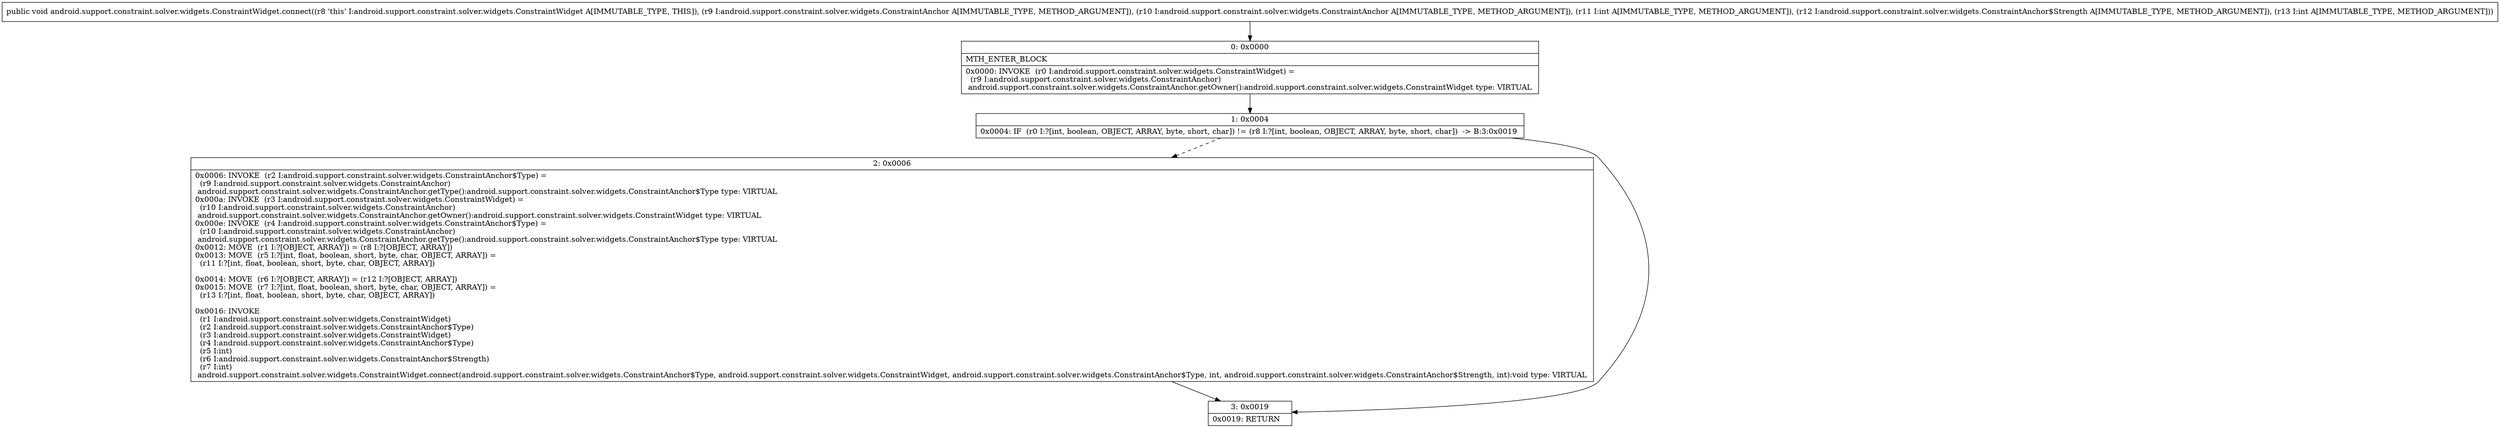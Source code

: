 digraph "CFG forandroid.support.constraint.solver.widgets.ConstraintWidget.connect(Landroid\/support\/constraint\/solver\/widgets\/ConstraintAnchor;Landroid\/support\/constraint\/solver\/widgets\/ConstraintAnchor;ILandroid\/support\/constraint\/solver\/widgets\/ConstraintAnchor$Strength;I)V" {
Node_0 [shape=record,label="{0\:\ 0x0000|MTH_ENTER_BLOCK\l|0x0000: INVOKE  (r0 I:android.support.constraint.solver.widgets.ConstraintWidget) = \l  (r9 I:android.support.constraint.solver.widgets.ConstraintAnchor)\l android.support.constraint.solver.widgets.ConstraintAnchor.getOwner():android.support.constraint.solver.widgets.ConstraintWidget type: VIRTUAL \l}"];
Node_1 [shape=record,label="{1\:\ 0x0004|0x0004: IF  (r0 I:?[int, boolean, OBJECT, ARRAY, byte, short, char]) != (r8 I:?[int, boolean, OBJECT, ARRAY, byte, short, char])  \-\> B:3:0x0019 \l}"];
Node_2 [shape=record,label="{2\:\ 0x0006|0x0006: INVOKE  (r2 I:android.support.constraint.solver.widgets.ConstraintAnchor$Type) = \l  (r9 I:android.support.constraint.solver.widgets.ConstraintAnchor)\l android.support.constraint.solver.widgets.ConstraintAnchor.getType():android.support.constraint.solver.widgets.ConstraintAnchor$Type type: VIRTUAL \l0x000a: INVOKE  (r3 I:android.support.constraint.solver.widgets.ConstraintWidget) = \l  (r10 I:android.support.constraint.solver.widgets.ConstraintAnchor)\l android.support.constraint.solver.widgets.ConstraintAnchor.getOwner():android.support.constraint.solver.widgets.ConstraintWidget type: VIRTUAL \l0x000e: INVOKE  (r4 I:android.support.constraint.solver.widgets.ConstraintAnchor$Type) = \l  (r10 I:android.support.constraint.solver.widgets.ConstraintAnchor)\l android.support.constraint.solver.widgets.ConstraintAnchor.getType():android.support.constraint.solver.widgets.ConstraintAnchor$Type type: VIRTUAL \l0x0012: MOVE  (r1 I:?[OBJECT, ARRAY]) = (r8 I:?[OBJECT, ARRAY]) \l0x0013: MOVE  (r5 I:?[int, float, boolean, short, byte, char, OBJECT, ARRAY]) = \l  (r11 I:?[int, float, boolean, short, byte, char, OBJECT, ARRAY])\l \l0x0014: MOVE  (r6 I:?[OBJECT, ARRAY]) = (r12 I:?[OBJECT, ARRAY]) \l0x0015: MOVE  (r7 I:?[int, float, boolean, short, byte, char, OBJECT, ARRAY]) = \l  (r13 I:?[int, float, boolean, short, byte, char, OBJECT, ARRAY])\l \l0x0016: INVOKE  \l  (r1 I:android.support.constraint.solver.widgets.ConstraintWidget)\l  (r2 I:android.support.constraint.solver.widgets.ConstraintAnchor$Type)\l  (r3 I:android.support.constraint.solver.widgets.ConstraintWidget)\l  (r4 I:android.support.constraint.solver.widgets.ConstraintAnchor$Type)\l  (r5 I:int)\l  (r6 I:android.support.constraint.solver.widgets.ConstraintAnchor$Strength)\l  (r7 I:int)\l android.support.constraint.solver.widgets.ConstraintWidget.connect(android.support.constraint.solver.widgets.ConstraintAnchor$Type, android.support.constraint.solver.widgets.ConstraintWidget, android.support.constraint.solver.widgets.ConstraintAnchor$Type, int, android.support.constraint.solver.widgets.ConstraintAnchor$Strength, int):void type: VIRTUAL \l}"];
Node_3 [shape=record,label="{3\:\ 0x0019|0x0019: RETURN   \l}"];
MethodNode[shape=record,label="{public void android.support.constraint.solver.widgets.ConstraintWidget.connect((r8 'this' I:android.support.constraint.solver.widgets.ConstraintWidget A[IMMUTABLE_TYPE, THIS]), (r9 I:android.support.constraint.solver.widgets.ConstraintAnchor A[IMMUTABLE_TYPE, METHOD_ARGUMENT]), (r10 I:android.support.constraint.solver.widgets.ConstraintAnchor A[IMMUTABLE_TYPE, METHOD_ARGUMENT]), (r11 I:int A[IMMUTABLE_TYPE, METHOD_ARGUMENT]), (r12 I:android.support.constraint.solver.widgets.ConstraintAnchor$Strength A[IMMUTABLE_TYPE, METHOD_ARGUMENT]), (r13 I:int A[IMMUTABLE_TYPE, METHOD_ARGUMENT])) }"];
MethodNode -> Node_0;
Node_0 -> Node_1;
Node_1 -> Node_2[style=dashed];
Node_1 -> Node_3;
Node_2 -> Node_3;
}

